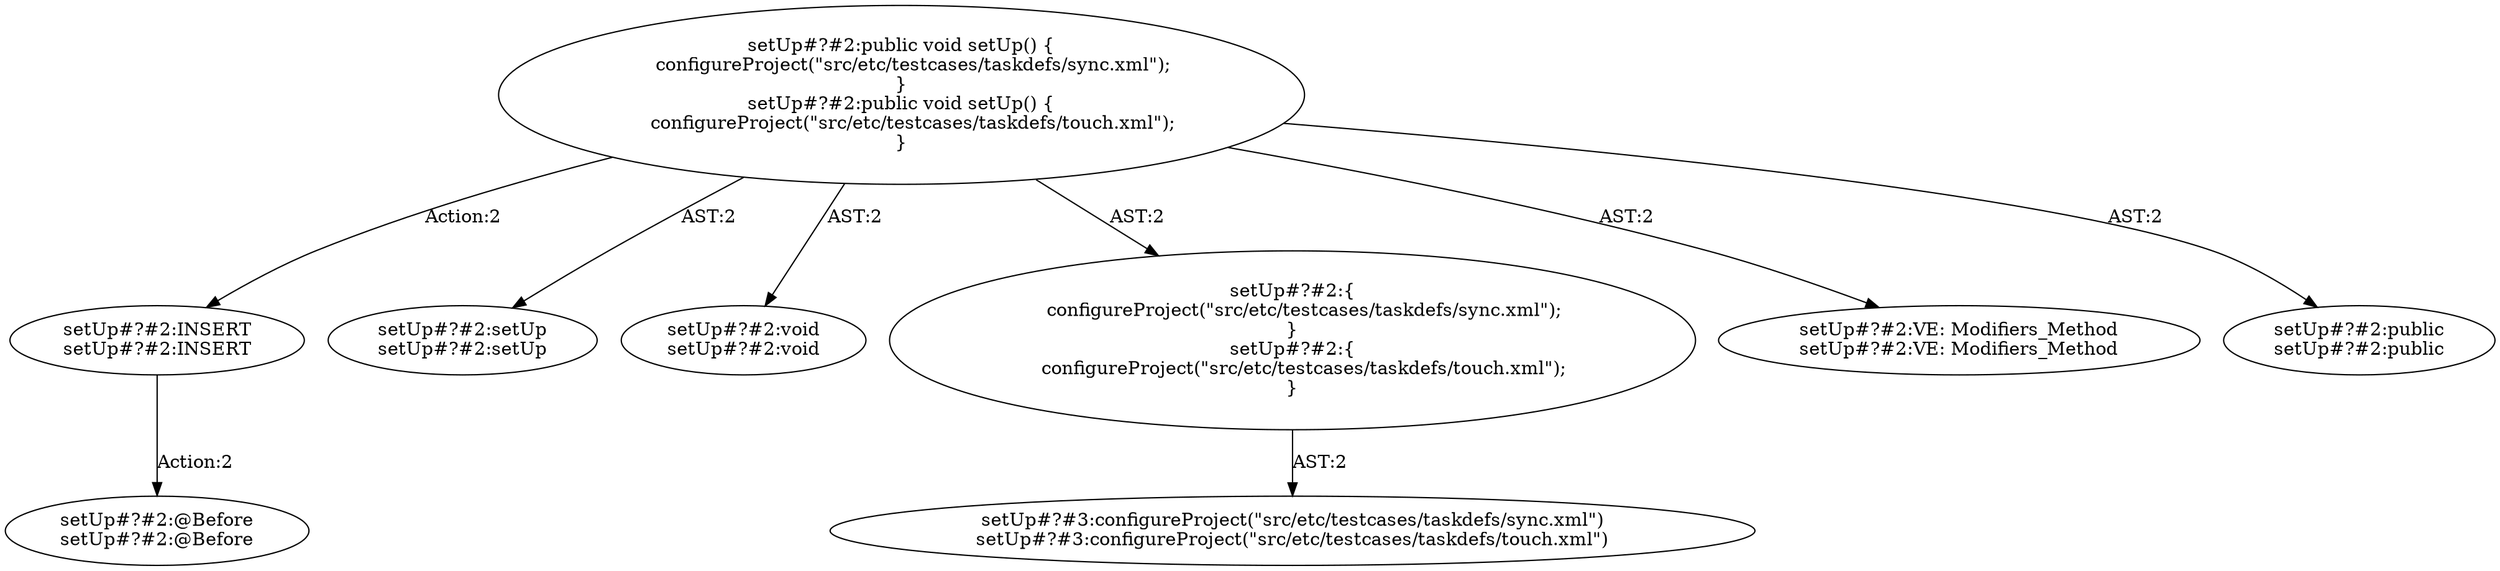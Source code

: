 digraph "Pattern" {
0 [label="setUp#?#2:INSERT
setUp#?#2:INSERT" shape=ellipse]
1 [label="setUp#?#2:public void setUp() \{
    configureProject(\"src/etc/testcases/taskdefs/sync.xml\");
\}
setUp#?#2:public void setUp() \{
    configureProject(\"src/etc/testcases/taskdefs/touch.xml\");
\}" shape=ellipse]
2 [label="setUp#?#2:setUp
setUp#?#2:setUp" shape=ellipse]
3 [label="setUp#?#2:void
setUp#?#2:void" shape=ellipse]
4 [label="setUp#?#2:\{
    configureProject(\"src/etc/testcases/taskdefs/sync.xml\");
\}
setUp#?#2:\{
    configureProject(\"src/etc/testcases/taskdefs/touch.xml\");
\}" shape=ellipse]
5 [label="setUp#?#3:configureProject(\"src/etc/testcases/taskdefs/sync.xml\")
setUp#?#3:configureProject(\"src/etc/testcases/taskdefs/touch.xml\")" shape=ellipse]
6 [label="setUp#?#2:VE: Modifiers_Method
setUp#?#2:VE: Modifiers_Method" shape=ellipse]
7 [label="setUp#?#2:public
setUp#?#2:public" shape=ellipse]
8 [label="setUp#?#2:@Before
setUp#?#2:@Before" shape=ellipse]
0 -> 8 [label="Action:2"];
1 -> 0 [label="Action:2"];
1 -> 2 [label="AST:2"];
1 -> 3 [label="AST:2"];
1 -> 4 [label="AST:2"];
1 -> 6 [label="AST:2"];
1 -> 7 [label="AST:2"];
4 -> 5 [label="AST:2"];
}